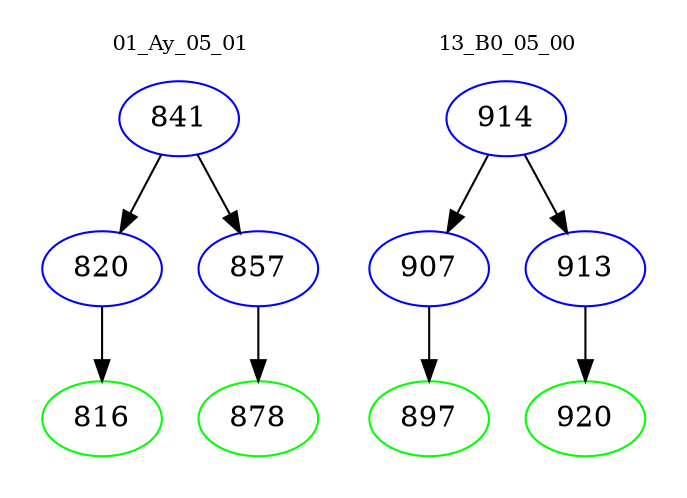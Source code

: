digraph{
subgraph cluster_0 {
color = white
label = "01_Ay_05_01";
fontsize=10;
T0_841 [label="841", color="blue"]
T0_841 -> T0_820 [color="black"]
T0_820 [label="820", color="blue"]
T0_820 -> T0_816 [color="black"]
T0_816 [label="816", color="green"]
T0_841 -> T0_857 [color="black"]
T0_857 [label="857", color="blue"]
T0_857 -> T0_878 [color="black"]
T0_878 [label="878", color="green"]
}
subgraph cluster_1 {
color = white
label = "13_B0_05_00";
fontsize=10;
T1_914 [label="914", color="blue"]
T1_914 -> T1_907 [color="black"]
T1_907 [label="907", color="blue"]
T1_907 -> T1_897 [color="black"]
T1_897 [label="897", color="green"]
T1_914 -> T1_913 [color="black"]
T1_913 [label="913", color="blue"]
T1_913 -> T1_920 [color="black"]
T1_920 [label="920", color="green"]
}
}
